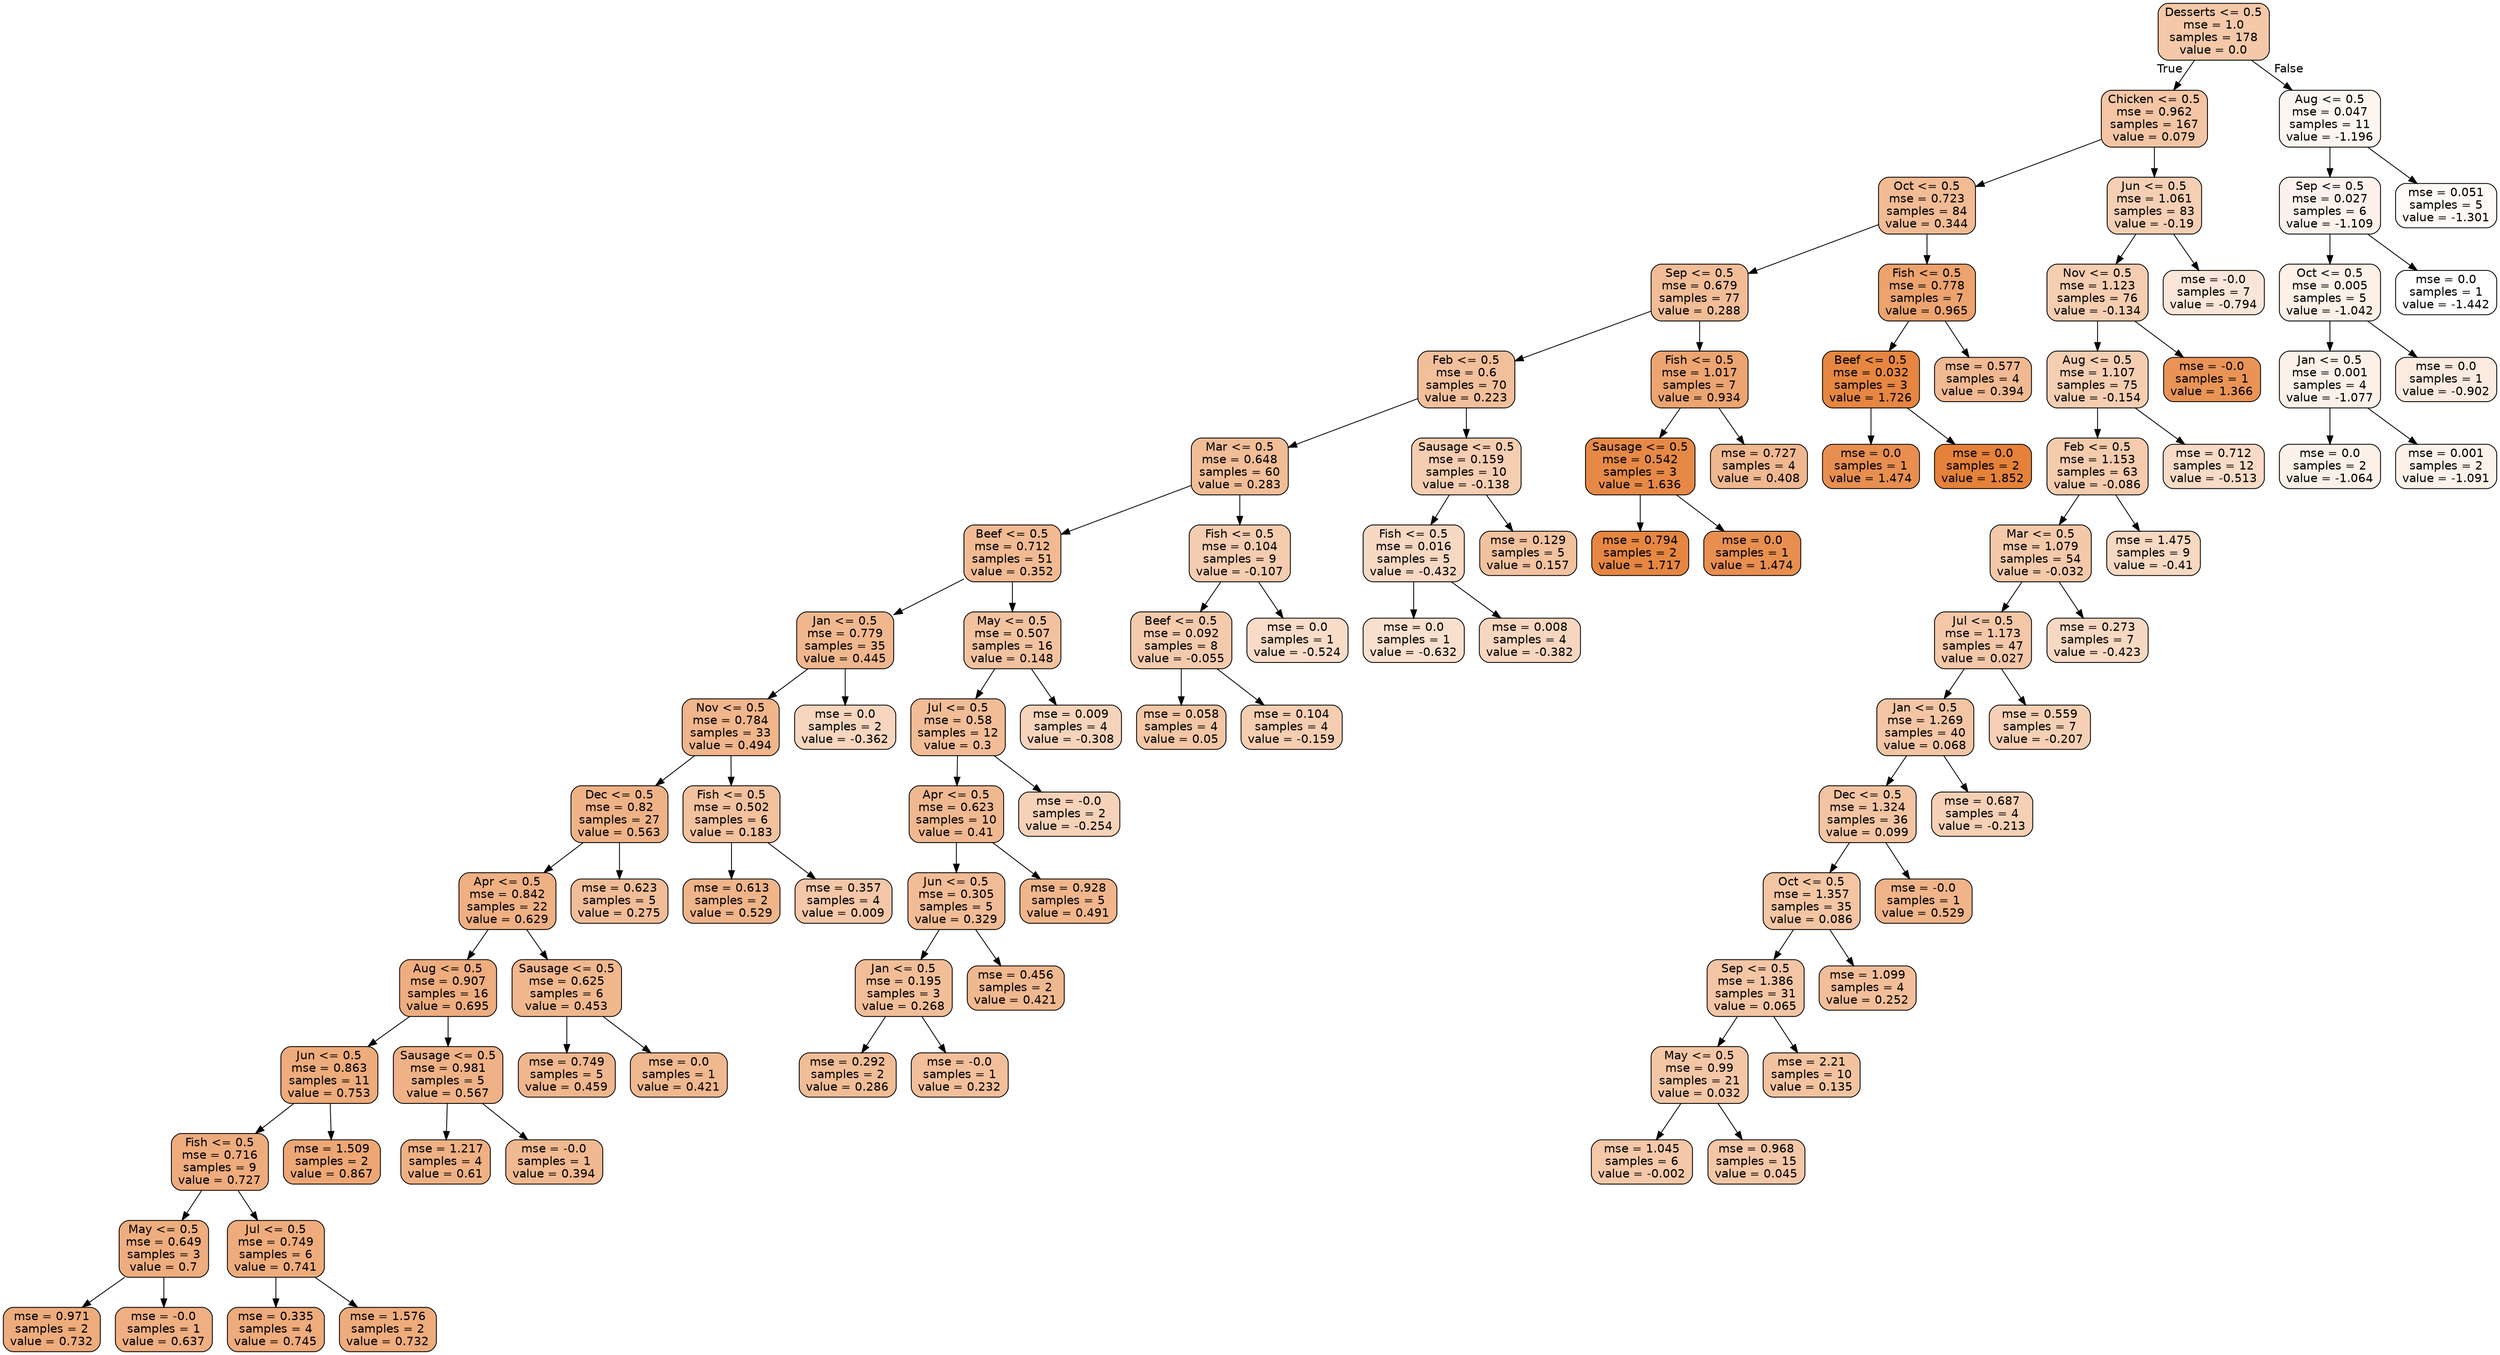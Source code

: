 digraph Tree {
node [shape=box, style="filled, rounded", color="black", fontname=helvetica] ;
edge [fontname=helvetica] ;
0 [label="Desserts <= 0.5\nmse = 1.0\nsamples = 178\nvalue = 0.0", fillcolor="#f4c8a8"] ;
1 [label="Chicken <= 0.5\nmse = 0.962\nsamples = 167\nvalue = 0.079", fillcolor="#f3c5a4"] ;
0 -> 1 [labeldistance=2.5, labelangle=45, headlabel="True"] ;
2 [label="Oct <= 0.5\nmse = 0.723\nsamples = 84\nvalue = 0.344", fillcolor="#f1bb94"] ;
1 -> 2 ;
3 [label="Sep <= 0.5\nmse = 0.679\nsamples = 77\nvalue = 0.288", fillcolor="#f1bd97"] ;
2 -> 3 ;
4 [label="Feb <= 0.5\nmse = 0.6\nsamples = 70\nvalue = 0.223", fillcolor="#f2bf9b"] ;
3 -> 4 ;
5 [label="Mar <= 0.5\nmse = 0.648\nsamples = 60\nvalue = 0.283", fillcolor="#f1bd97"] ;
4 -> 5 ;
6 [label="Beef <= 0.5\nmse = 0.712\nsamples = 51\nvalue = 0.352", fillcolor="#f1ba93"] ;
5 -> 6 ;
7 [label="Jan <= 0.5\nmse = 0.779\nsamples = 35\nvalue = 0.445", fillcolor="#f0b78e"] ;
6 -> 7 ;
8 [label="Nov <= 0.5\nmse = 0.784\nsamples = 33\nvalue = 0.494", fillcolor="#f0b58b"] ;
7 -> 8 ;
9 [label="Dec <= 0.5\nmse = 0.82\nsamples = 27\nvalue = 0.563", fillcolor="#efb286"] ;
8 -> 9 ;
10 [label="Apr <= 0.5\nmse = 0.842\nsamples = 22\nvalue = 0.629", fillcolor="#efb083"] ;
9 -> 10 ;
11 [label="Aug <= 0.5\nmse = 0.907\nsamples = 16\nvalue = 0.695", fillcolor="#eead7f"] ;
10 -> 11 ;
12 [label="Jun <= 0.5\nmse = 0.863\nsamples = 11\nvalue = 0.753", fillcolor="#eeab7b"] ;
11 -> 12 ;
13 [label="Fish <= 0.5\nmse = 0.716\nsamples = 9\nvalue = 0.727", fillcolor="#eeac7d"] ;
12 -> 13 ;
14 [label="May <= 0.5\nmse = 0.649\nsamples = 3\nvalue = 0.7", fillcolor="#eead7e"] ;
13 -> 14 ;
15 [label="mse = 0.971\nsamples = 2\nvalue = 0.732", fillcolor="#eeac7c"] ;
14 -> 15 ;
16 [label="mse = -0.0\nsamples = 1\nvalue = 0.637", fillcolor="#efaf82"] ;
14 -> 16 ;
17 [label="Jul <= 0.5\nmse = 0.749\nsamples = 6\nvalue = 0.741", fillcolor="#eeac7c"] ;
13 -> 17 ;
18 [label="mse = 0.335\nsamples = 4\nvalue = 0.745", fillcolor="#eeab7c"] ;
17 -> 18 ;
19 [label="mse = 1.576\nsamples = 2\nvalue = 0.732", fillcolor="#eeac7c"] ;
17 -> 19 ;
20 [label="mse = 1.509\nsamples = 2\nvalue = 0.867", fillcolor="#eda774"] ;
12 -> 20 ;
21 [label="Sausage <= 0.5\nmse = 0.981\nsamples = 5\nvalue = 0.567", fillcolor="#efb286"] ;
11 -> 21 ;
22 [label="mse = 1.217\nsamples = 4\nvalue = 0.61", fillcolor="#efb184"] ;
21 -> 22 ;
23 [label="mse = -0.0\nsamples = 1\nvalue = 0.394", fillcolor="#f1b991"] ;
21 -> 23 ;
24 [label="Sausage <= 0.5\nmse = 0.625\nsamples = 6\nvalue = 0.453", fillcolor="#f0b78d"] ;
10 -> 24 ;
25 [label="mse = 0.749\nsamples = 5\nvalue = 0.459", fillcolor="#f0b68d"] ;
24 -> 25 ;
26 [label="mse = 0.0\nsamples = 1\nvalue = 0.421", fillcolor="#f0b88f"] ;
24 -> 26 ;
27 [label="mse = 0.623\nsamples = 5\nvalue = 0.275", fillcolor="#f1bd98"] ;
9 -> 27 ;
28 [label="Fish <= 0.5\nmse = 0.502\nsamples = 6\nvalue = 0.183", fillcolor="#f2c19d"] ;
8 -> 28 ;
29 [label="mse = 0.613\nsamples = 2\nvalue = 0.529", fillcolor="#efb489"] ;
28 -> 29 ;
30 [label="mse = 0.357\nsamples = 4\nvalue = 0.009", fillcolor="#f4c7a8"] ;
28 -> 30 ;
31 [label="mse = 0.0\nsamples = 2\nvalue = -0.362", fillcolor="#f6d6be"] ;
7 -> 31 ;
32 [label="May <= 0.5\nmse = 0.507\nsamples = 16\nvalue = 0.148", fillcolor="#f2c29f"] ;
6 -> 32 ;
33 [label="Jul <= 0.5\nmse = 0.58\nsamples = 12\nvalue = 0.3", fillcolor="#f1bc96"] ;
32 -> 33 ;
34 [label="Apr <= 0.5\nmse = 0.623\nsamples = 10\nvalue = 0.41", fillcolor="#f0b890"] ;
33 -> 34 ;
35 [label="Jun <= 0.5\nmse = 0.305\nsamples = 5\nvalue = 0.329", fillcolor="#f1bb95"] ;
34 -> 35 ;
36 [label="Jan <= 0.5\nmse = 0.195\nsamples = 3\nvalue = 0.268", fillcolor="#f2be98"] ;
35 -> 36 ;
37 [label="mse = 0.292\nsamples = 2\nvalue = 0.286", fillcolor="#f1bd97"] ;
36 -> 37 ;
38 [label="mse = -0.0\nsamples = 1\nvalue = 0.232", fillcolor="#f2bf9a"] ;
36 -> 38 ;
39 [label="mse = 0.456\nsamples = 2\nvalue = 0.421", fillcolor="#f0b88f"] ;
35 -> 39 ;
40 [label="mse = 0.928\nsamples = 5\nvalue = 0.491", fillcolor="#f0b58b"] ;
34 -> 40 ;
41 [label="mse = -0.0\nsamples = 2\nvalue = -0.254", fillcolor="#f6d2b8"] ;
33 -> 41 ;
42 [label="mse = 0.009\nsamples = 4\nvalue = -0.308", fillcolor="#f6d4bb"] ;
32 -> 42 ;
43 [label="Fish <= 0.5\nmse = 0.104\nsamples = 9\nvalue = -0.107", fillcolor="#f4ccaf"] ;
5 -> 43 ;
44 [label="Beef <= 0.5\nmse = 0.092\nsamples = 8\nvalue = -0.055", fillcolor="#f4caac"] ;
43 -> 44 ;
45 [label="mse = 0.058\nsamples = 4\nvalue = 0.05", fillcolor="#f3c6a5"] ;
44 -> 45 ;
46 [label="mse = 0.104\nsamples = 4\nvalue = -0.159", fillcolor="#f5ceb2"] ;
44 -> 46 ;
47 [label="mse = 0.0\nsamples = 1\nvalue = -0.524", fillcolor="#f8dcc8"] ;
43 -> 47 ;
48 [label="Sausage <= 0.5\nmse = 0.159\nsamples = 10\nvalue = -0.138", fillcolor="#f5cdb1"] ;
4 -> 48 ;
49 [label="Fish <= 0.5\nmse = 0.016\nsamples = 5\nvalue = -0.432", fillcolor="#f7d8c2"] ;
48 -> 49 ;
50 [label="mse = 0.0\nsamples = 1\nvalue = -0.632", fillcolor="#f9e0ce"] ;
49 -> 50 ;
51 [label="mse = 0.008\nsamples = 4\nvalue = -0.382", fillcolor="#f7d6bf"] ;
49 -> 51 ;
52 [label="mse = 0.129\nsamples = 5\nvalue = 0.157", fillcolor="#f2c29f"] ;
48 -> 52 ;
53 [label="Fish <= 0.5\nmse = 1.017\nsamples = 7\nvalue = 0.934", fillcolor="#eca470"] ;
3 -> 53 ;
54 [label="Sausage <= 0.5\nmse = 0.542\nsamples = 3\nvalue = 1.636", fillcolor="#e78946"] ;
53 -> 54 ;
55 [label="mse = 0.794\nsamples = 2\nvalue = 1.717", fillcolor="#e68641"] ;
54 -> 55 ;
56 [label="mse = 0.0\nsamples = 1\nvalue = 1.474", fillcolor="#e88f50"] ;
54 -> 56 ;
57 [label="mse = 0.727\nsamples = 4\nvalue = 0.408", fillcolor="#f0b890"] ;
53 -> 57 ;
58 [label="Fish <= 0.5\nmse = 0.778\nsamples = 7\nvalue = 0.965", fillcolor="#eca36e"] ;
2 -> 58 ;
59 [label="Beef <= 0.5\nmse = 0.032\nsamples = 3\nvalue = 1.726", fillcolor="#e68641"] ;
58 -> 59 ;
60 [label="mse = 0.0\nsamples = 1\nvalue = 1.474", fillcolor="#e88f50"] ;
59 -> 60 ;
61 [label="mse = 0.0\nsamples = 2\nvalue = 1.852", fillcolor="#e58139"] ;
59 -> 61 ;
62 [label="mse = 0.577\nsamples = 4\nvalue = 0.394", fillcolor="#f1b991"] ;
58 -> 62 ;
63 [label="Jun <= 0.5\nmse = 1.061\nsamples = 83\nvalue = -0.19", fillcolor="#f5cfb4"] ;
1 -> 63 ;
64 [label="Nov <= 0.5\nmse = 1.123\nsamples = 76\nvalue = -0.134", fillcolor="#f5cdb0"] ;
63 -> 64 ;
65 [label="Aug <= 0.5\nmse = 1.107\nsamples = 75\nvalue = -0.154", fillcolor="#f5ceb2"] ;
64 -> 65 ;
66 [label="Feb <= 0.5\nmse = 1.153\nsamples = 63\nvalue = -0.086", fillcolor="#f4cbad"] ;
65 -> 66 ;
67 [label="Mar <= 0.5\nmse = 1.079\nsamples = 54\nvalue = -0.032", fillcolor="#f4c9aa"] ;
66 -> 67 ;
68 [label="Jul <= 0.5\nmse = 1.173\nsamples = 47\nvalue = 0.027", fillcolor="#f3c7a7"] ;
67 -> 68 ;
69 [label="Jan <= 0.5\nmse = 1.269\nsamples = 40\nvalue = 0.068", fillcolor="#f3c5a4"] ;
68 -> 69 ;
70 [label="Dec <= 0.5\nmse = 1.324\nsamples = 36\nvalue = 0.099", fillcolor="#f3c4a2"] ;
69 -> 70 ;
71 [label="Oct <= 0.5\nmse = 1.357\nsamples = 35\nvalue = 0.086", fillcolor="#f3c5a3"] ;
70 -> 71 ;
72 [label="Sep <= 0.5\nmse = 1.386\nsamples = 31\nvalue = 0.065", fillcolor="#f3c5a4"] ;
71 -> 72 ;
73 [label="May <= 0.5\nmse = 0.99\nsamples = 21\nvalue = 0.032", fillcolor="#f3c7a6"] ;
72 -> 73 ;
74 [label="mse = 1.045\nsamples = 6\nvalue = -0.002", fillcolor="#f4c8a8"] ;
73 -> 74 ;
75 [label="mse = 0.968\nsamples = 15\nvalue = 0.045", fillcolor="#f3c6a6"] ;
73 -> 75 ;
76 [label="mse = 2.21\nsamples = 10\nvalue = 0.135", fillcolor="#f3c3a0"] ;
72 -> 76 ;
77 [label="mse = 1.099\nsamples = 4\nvalue = 0.252", fillcolor="#f2be99"] ;
71 -> 77 ;
78 [label="mse = -0.0\nsamples = 1\nvalue = 0.529", fillcolor="#efb489"] ;
70 -> 78 ;
79 [label="mse = 0.687\nsamples = 4\nvalue = -0.213", fillcolor="#f5d0b5"] ;
69 -> 79 ;
80 [label="mse = 0.559\nsamples = 7\nvalue = -0.207", fillcolor="#f5d0b5"] ;
68 -> 80 ;
81 [label="mse = 0.273\nsamples = 7\nvalue = -0.423", fillcolor="#f7d8c2"] ;
67 -> 81 ;
82 [label="mse = 1.475\nsamples = 9\nvalue = -0.41", fillcolor="#f7d8c1"] ;
66 -> 82 ;
83 [label="mse = 0.712\nsamples = 12\nvalue = -0.513", fillcolor="#f8dbc7"] ;
65 -> 83 ;
84 [label="mse = -0.0\nsamples = 1\nvalue = 1.366", fillcolor="#e99456"] ;
64 -> 84 ;
85 [label="mse = -0.0\nsamples = 7\nvalue = -0.794", fillcolor="#fae6d8"] ;
63 -> 85 ;
86 [label="Aug <= 0.5\nmse = 0.047\nsamples = 11\nvalue = -1.196", fillcolor="#fdf6f0"] ;
0 -> 86 [labeldistance=2.5, labelangle=-45, headlabel="False"] ;
87 [label="Sep <= 0.5\nmse = 0.027\nsamples = 6\nvalue = -1.109", fillcolor="#fcf2eb"] ;
86 -> 87 ;
88 [label="Oct <= 0.5\nmse = 0.005\nsamples = 5\nvalue = -1.042", fillcolor="#fcf0e7"] ;
87 -> 88 ;
89 [label="Jan <= 0.5\nmse = 0.001\nsamples = 4\nvalue = -1.077", fillcolor="#fcf1e9"] ;
88 -> 89 ;
90 [label="mse = 0.0\nsamples = 2\nvalue = -1.064", fillcolor="#fcf1e8"] ;
89 -> 90 ;
91 [label="mse = 0.001\nsamples = 2\nvalue = -1.091", fillcolor="#fcf2ea"] ;
89 -> 91 ;
92 [label="mse = 0.0\nsamples = 1\nvalue = -0.902", fillcolor="#fbeadf"] ;
88 -> 92 ;
93 [label="mse = 0.0\nsamples = 1\nvalue = -1.442", fillcolor="#ffffff"] ;
87 -> 93 ;
94 [label="mse = 0.051\nsamples = 5\nvalue = -1.301", fillcolor="#fefaf7"] ;
86 -> 94 ;
}